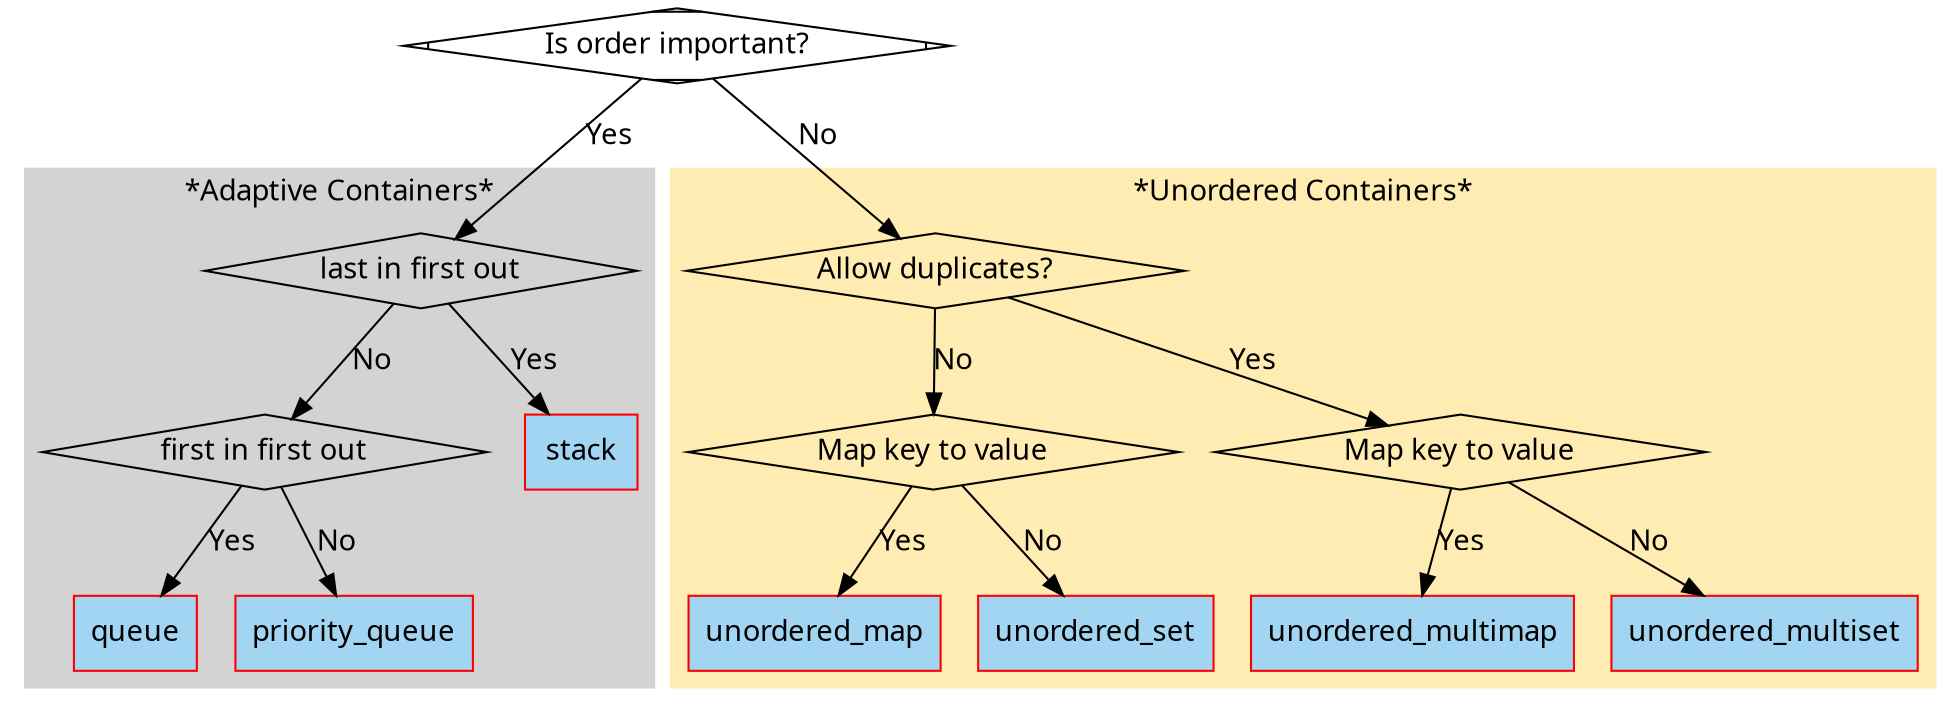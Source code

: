 digraph{
    graph [fontname = "Handlee"];
    node[shape="box";  fontname="Handlee"]
    edge[fontname="Handlee"]
    isorder[label="Is order important?"; shape="Mdiamond"]
    
    subgraph cluster_0{
        style=filled;
        color=lightgrey;
        shape="box";
        lifo[label="last in first out"; shape="diamond"] ;
        fifo[label="first in first out"; shape="diamond"];
        stack[label="stack"; color="#FF0000"; style=filled; fillcolor="#A2D5F2";];
        queue[label="queue"; color="#FF0000"; style=filled; fillcolor="#A2D5F2";];
        pri_queue[label="priority_queue"; color="#FF0000"; style=filled; fillcolor="#A2D5F2";];

        lifo -> stack[label="Yes"];
        lifo -> fifo[label="No"];
        fifo -> pri_queue[label="No"];
        fifo -> queue[label="Yes"];

        label="*Adaptive Containers*";
    }
    
    
    subgraph cluster_1{
        style=filled;
        color="#ffecb3";

        allow[label="Allow duplicates?"; shape="diamond"];
        unordered_map[label="unordered_map"; color="#FF0000"; style=filled; fillcolor="#A2D5F2";];
        unordered_set[label="unordered_set"; color="#FF0000"; style=filled; fillcolor="#A2D5F2";];
        unordered_multimap[label="unordered_multimap"; color="#FF0000"; style=filled; fillcolor="#A2D5F2";];
        unordered_multiset[label="unordered_multiset"; color="#FF0000"; style=filled; fillcolor="#A2D5F2";];

        map_k_v[label="Map key to value"; shape="diamond"];
        map_k_v2[label="Map key to value"; shape="diamond"];

        allow -> map_k_v[label="No"];
        map_k_v -> unordered_map[label="Yes"];
        map_k_v -> unordered_set[label="No"];

        allow -> map_k_v2[label="Yes"];
        map_k_v2 -> unordered_multimap[label="Yes"];
        map_k_v2 -> unordered_multiset[label="No"];

        label="*Unordered Containers*";
    }

    isorder -> lifo[label="Yes"]
    isorder -> allow[label="No"]
}